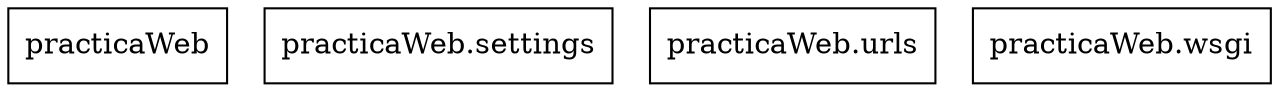 digraph "packages" {
charset="utf-8"
rankdir=BT
"0" [label="practicaWeb", shape="box"];
"1" [label="practicaWeb.settings", shape="box"];
"2" [label="practicaWeb.urls", shape="box"];
"3" [label="practicaWeb.wsgi", shape="box"];
}
